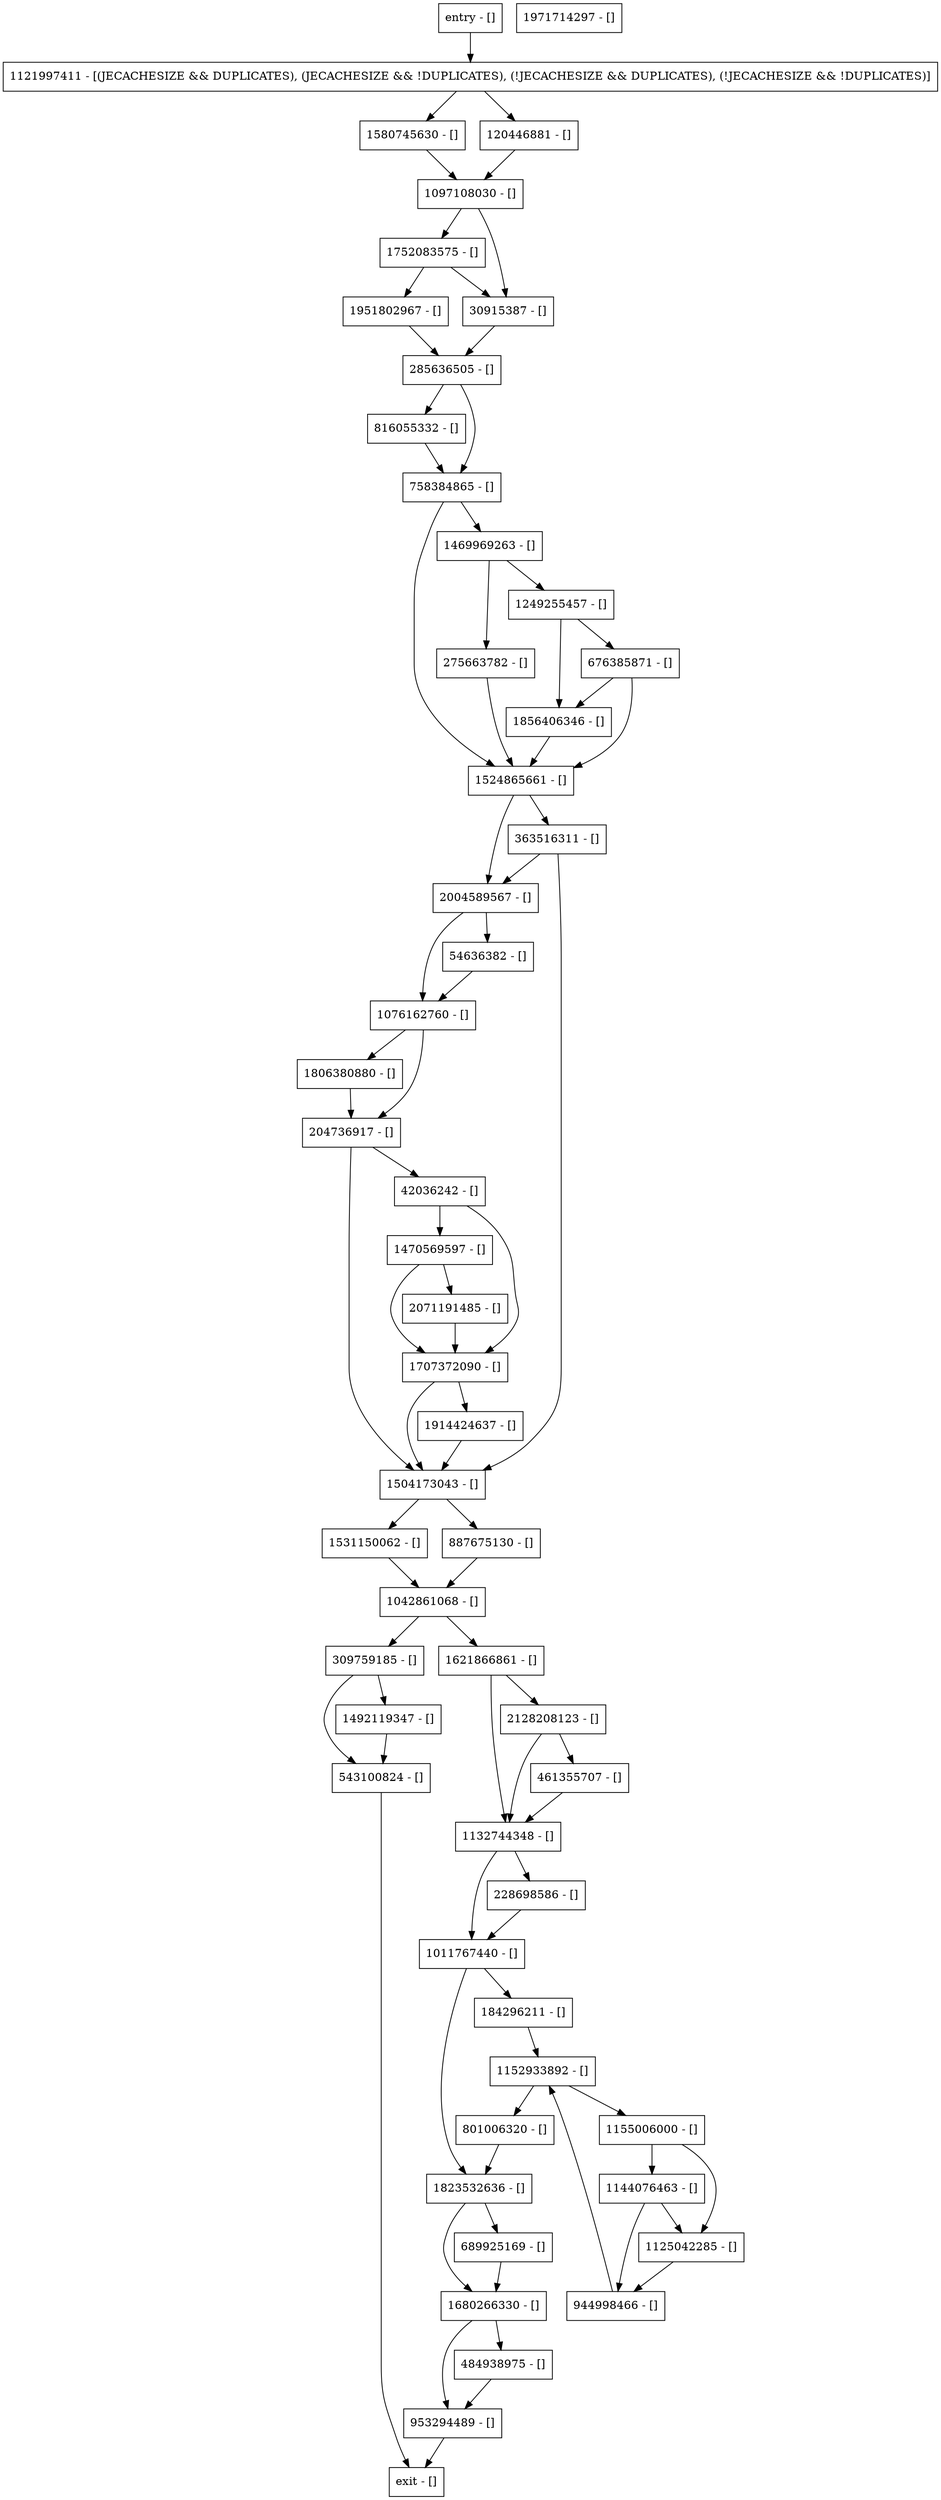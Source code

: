 digraph putNotify {
node [shape=record];
2004589567 [label="2004589567 - []"];
1042861068 [label="1042861068 - []"];
1806380880 [label="1806380880 - []"];
1144076463 [label="1144076463 - []"];
816055332 [label="816055332 - []"];
1470569597 [label="1470569597 - []"];
309759185 [label="309759185 - []"];
1132744348 [label="1132744348 - []"];
1504173043 [label="1504173043 - []"];
1524865661 [label="1524865661 - []"];
1971714297 [label="1971714297 - []"];
1076162760 [label="1076162760 - []"];
758384865 [label="758384865 - []"];
1752083575 [label="1752083575 - []"];
204736917 [label="204736917 - []"];
1531150062 [label="1531150062 - []"];
944998466 [label="944998466 - []"];
1856406346 [label="1856406346 - []"];
entry [label="entry - []"];
exit [label="exit - []"];
275663782 [label="275663782 - []"];
1707372090 [label="1707372090 - []"];
1621866861 [label="1621866861 - []"];
461355707 [label="461355707 - []"];
1152933892 [label="1152933892 - []"];
42036242 [label="42036242 - []"];
1580745630 [label="1580745630 - []"];
1951802967 [label="1951802967 - []"];
543100824 [label="543100824 - []"];
1492119347 [label="1492119347 - []"];
30915387 [label="30915387 - []"];
887675130 [label="887675130 - []"];
1121997411 [label="1121997411 - [(JECACHESIZE && DUPLICATES), (JECACHESIZE && !DUPLICATES), (!JECACHESIZE && DUPLICATES), (!JECACHESIZE && !DUPLICATES)]"];
1011767440 [label="1011767440 - []"];
1125042285 [label="1125042285 - []"];
1914424637 [label="1914424637 - []"];
363516311 [label="363516311 - []"];
1469969263 [label="1469969263 - []"];
2071191485 [label="2071191485 - []"];
953294489 [label="953294489 - []"];
120446881 [label="120446881 - []"];
1823532636 [label="1823532636 - []"];
801006320 [label="801006320 - []"];
676385871 [label="676385871 - []"];
54636382 [label="54636382 - []"];
2128208123 [label="2128208123 - []"];
285636505 [label="285636505 - []"];
1097108030 [label="1097108030 - []"];
1249255457 [label="1249255457 - []"];
1155006000 [label="1155006000 - []"];
228698586 [label="228698586 - []"];
484938975 [label="484938975 - []"];
1680266330 [label="1680266330 - []"];
184296211 [label="184296211 - []"];
689925169 [label="689925169 - []"];
entry;
exit;
2004589567 -> 1076162760;
2004589567 -> 54636382;
1042861068 -> 309759185;
1042861068 -> 1621866861;
1806380880 -> 204736917;
1144076463 -> 944998466;
1144076463 -> 1125042285;
816055332 -> 758384865;
1470569597 -> 1707372090;
1470569597 -> 2071191485;
309759185 -> 543100824;
309759185 -> 1492119347;
1132744348 -> 1011767440;
1132744348 -> 228698586;
1504173043 -> 887675130;
1504173043 -> 1531150062;
1524865661 -> 363516311;
1524865661 -> 2004589567;
1076162760 -> 1806380880;
1076162760 -> 204736917;
758384865 -> 1469969263;
758384865 -> 1524865661;
1752083575 -> 1951802967;
1752083575 -> 30915387;
204736917 -> 1504173043;
204736917 -> 42036242;
1531150062 -> 1042861068;
944998466 -> 1152933892;
1856406346 -> 1524865661;
entry -> 1121997411;
275663782 -> 1524865661;
1707372090 -> 1914424637;
1707372090 -> 1504173043;
1621866861 -> 2128208123;
1621866861 -> 1132744348;
461355707 -> 1132744348;
1152933892 -> 1155006000;
1152933892 -> 801006320;
42036242 -> 1707372090;
42036242 -> 1470569597;
1580745630 -> 1097108030;
1951802967 -> 285636505;
543100824 -> exit;
1492119347 -> 543100824;
30915387 -> 285636505;
887675130 -> 1042861068;
1121997411 -> 1580745630;
1121997411 -> 120446881;
1011767440 -> 1823532636;
1011767440 -> 184296211;
1125042285 -> 944998466;
1914424637 -> 1504173043;
363516311 -> 1504173043;
363516311 -> 2004589567;
1469969263 -> 275663782;
1469969263 -> 1249255457;
2071191485 -> 1707372090;
953294489 -> exit;
120446881 -> 1097108030;
1823532636 -> 1680266330;
1823532636 -> 689925169;
801006320 -> 1823532636;
676385871 -> 1524865661;
676385871 -> 1856406346;
54636382 -> 1076162760;
2128208123 -> 1132744348;
2128208123 -> 461355707;
285636505 -> 758384865;
285636505 -> 816055332;
1097108030 -> 30915387;
1097108030 -> 1752083575;
1249255457 -> 676385871;
1249255457 -> 1856406346;
1155006000 -> 1144076463;
1155006000 -> 1125042285;
228698586 -> 1011767440;
484938975 -> 953294489;
1680266330 -> 484938975;
1680266330 -> 953294489;
184296211 -> 1152933892;
689925169 -> 1680266330;
}
